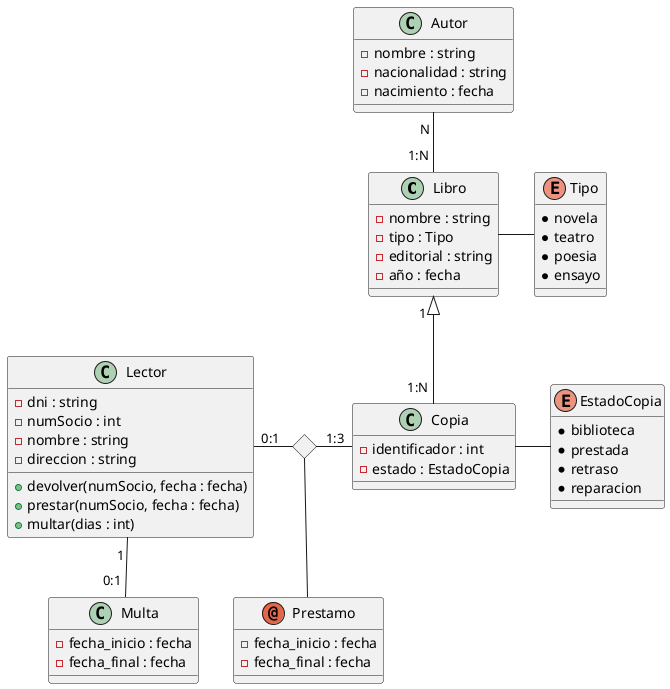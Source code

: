 @startuml
'https://plantuml.com/class-diagram

class Libro {
-nombre : string
-tipo : Tipo
-editorial : string
-año : fecha
}

enum Tipo {
*novela
*teatro
*poesia
*ensayo
}

class Autor {
-nombre : string
-nacionalidad : string
-nacimiento : fecha
}

class Copia {
	-identificador : int
	-estado : EstadoCopia
}

enum EstadoCopia {
	*biblioteca
	*prestada
	*retraso
	*reparacion
}

<> PrestamoRel
annotation Prestamo {
-fecha_inicio : fecha
-fecha_final : fecha
}

class Lector {
-dni : string
-numSocio : int
-nombre : string
-direccion : string

+devolver(numSocio, fecha : fecha)
+prestar(numSocio, fecha : fecha)
+multar(dias : int)
}

class Multa {
-fecha_inicio : fecha
-fecha_final : fecha
}

Libro - Tipo
Autor "N "--"1:N "Libro
Libro "1  "<|--"1:N " Copia
Copia - EstadoCopia
Lector "0:1"- PrestamoRel
PrestamoRel - "1:3" Copia
PrestamoRel -- Prestamo
Lector "1 "--"0:1 " Multa

@enduml